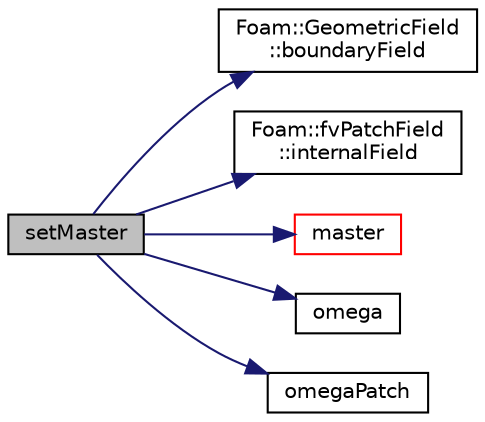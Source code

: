 digraph "setMaster"
{
  bgcolor="transparent";
  edge [fontname="Helvetica",fontsize="10",labelfontname="Helvetica",labelfontsize="10"];
  node [fontname="Helvetica",fontsize="10",shape=record];
  rankdir="LR";
  Node1 [label="setMaster",height=0.2,width=0.4,color="black", fillcolor="grey75", style="filled" fontcolor="black"];
  Node1 -> Node2 [color="midnightblue",fontsize="10",style="solid",fontname="Helvetica"];
  Node2 [label="Foam::GeometricField\l::boundaryField",height=0.2,width=0.4,color="black",URL="$classFoam_1_1GeometricField.html#a6987ef31fb532d0fc43c84eca14fe558",tooltip="Return const-reference to the boundary field. "];
  Node1 -> Node3 [color="midnightblue",fontsize="10",style="solid",fontname="Helvetica"];
  Node3 [label="Foam::fvPatchField\l::internalField",height=0.2,width=0.4,color="black",URL="$classFoam_1_1fvPatchField.html#a056e84dcb5528510380d895b0ba36f3e",tooltip="Return dimensioned internal field reference. "];
  Node1 -> Node4 [color="midnightblue",fontsize="10",style="solid",fontname="Helvetica"];
  Node4 [label="master",height=0.2,width=0.4,color="red",URL="$classFoam_1_1omegaWallFunctionFvPatchScalarField.html#a1f390c9b065a113c4b6c10e7c650648c",tooltip="Return non-const access to the master patch ID. "];
  Node1 -> Node5 [color="midnightblue",fontsize="10",style="solid",fontname="Helvetica"];
  Node5 [label="omega",height=0.2,width=0.4,color="black",URL="$classFoam_1_1omegaWallFunctionFvPatchScalarField.html#ad132b22ba9628cd13b7a1f325ba1cc71",tooltip="Return non-const access to the master&#39;s omega field. "];
  Node1 -> Node6 [color="midnightblue",fontsize="10",style="solid",fontname="Helvetica"];
  Node6 [label="omegaPatch",height=0.2,width=0.4,color="black",URL="$classFoam_1_1omegaWallFunctionFvPatchScalarField.html#af82b17d5fc8b8e328a2e13ae68fe3a9b",tooltip="Helper function to return non-const access to an omega patch. "];
}
